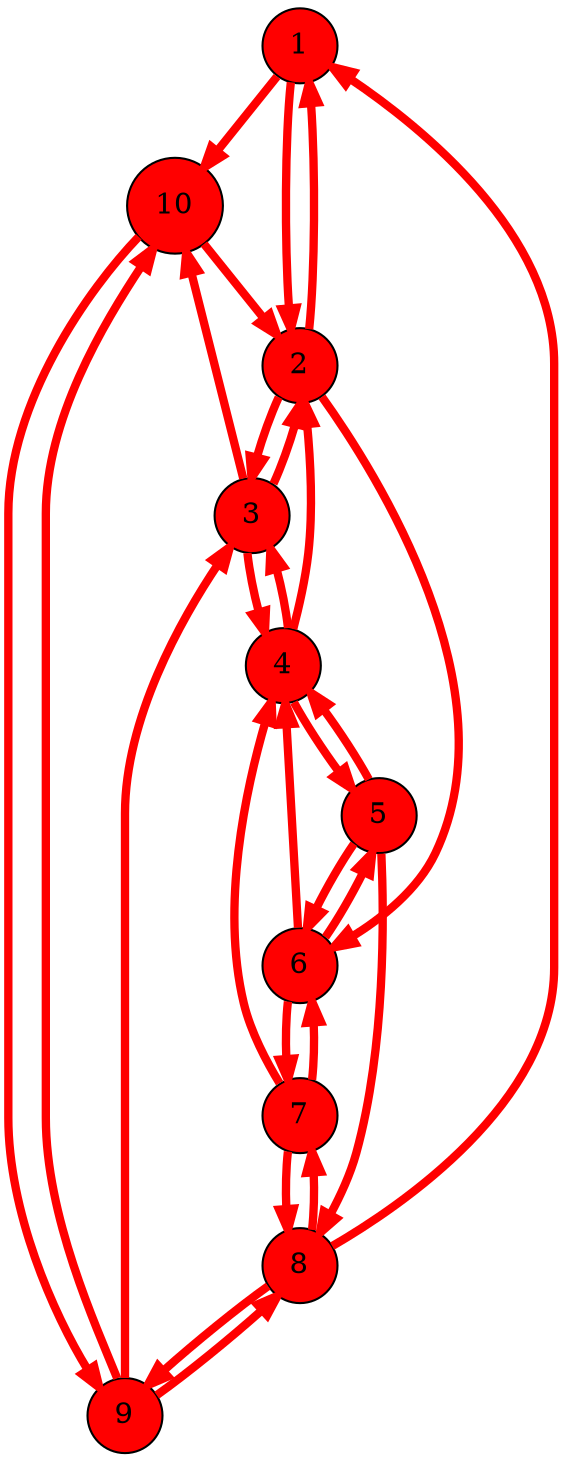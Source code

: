 digraph G {
1 [label="1", fillcolor="red", style="filled", shape="circle"];
  1 -> 10[penwidth=4][color=red];
  1 -> 2[penwidth=4][color=red];
  2 [label="2", fillcolor="red", style="filled", shape="circle"];
  2 -> 6[penwidth=4][color=red];
  2 -> 3[penwidth=4][color=red];
  2 -> 1[penwidth=4][color=red];
  3 [label="3", fillcolor="red", style="filled", shape="circle"];
  3 -> 10[penwidth=4][color=red];
  3 -> 4[penwidth=4][color=red];
  3 -> 2[penwidth=4][color=red];
  4 [label="4", fillcolor="red", style="filled", shape="circle"];
  4 -> 2[penwidth=4][color=red];
  4 -> 5[penwidth=4][color=red];
  4 -> 3[penwidth=4][color=red];
  5 [label="5", fillcolor="red", style="filled", shape="circle"];
  5 -> 8[penwidth=4][color=red];
  5 -> 6[penwidth=4][color=red];
  5 -> 4[penwidth=4][color=red];
  6 [label="6", fillcolor="red", style="filled", shape="circle"];
  6 -> 4[penwidth=4][color=red];
  6 -> 7[penwidth=4][color=red];
  6 -> 5[penwidth=4][color=red];
  7 [label="7", fillcolor="red", style="filled", shape="circle"];
  7 -> 4[penwidth=4][color=red];
  7 -> 8[penwidth=4][color=red];
  7 -> 6[penwidth=4][color=red];
  8 [label="8", fillcolor="red", style="filled", shape="circle"];
  8 -> 1[penwidth=4][color=red];
  8 -> 9[penwidth=4][color=red];
  8 -> 7[penwidth=4][color=red];
  9 [label="9", fillcolor="red", style="filled", shape="circle"];
  9 -> 3[penwidth=4][color=red];
  9 -> 10[penwidth=4][color=red];
  9 -> 8[penwidth=4][color=red];
  10 [label="10", fillcolor="red", style="filled", shape="circle"];
  10 -> 2[penwidth=4][color=red];
  10 -> 9[penwidth=4][color=red];
}
